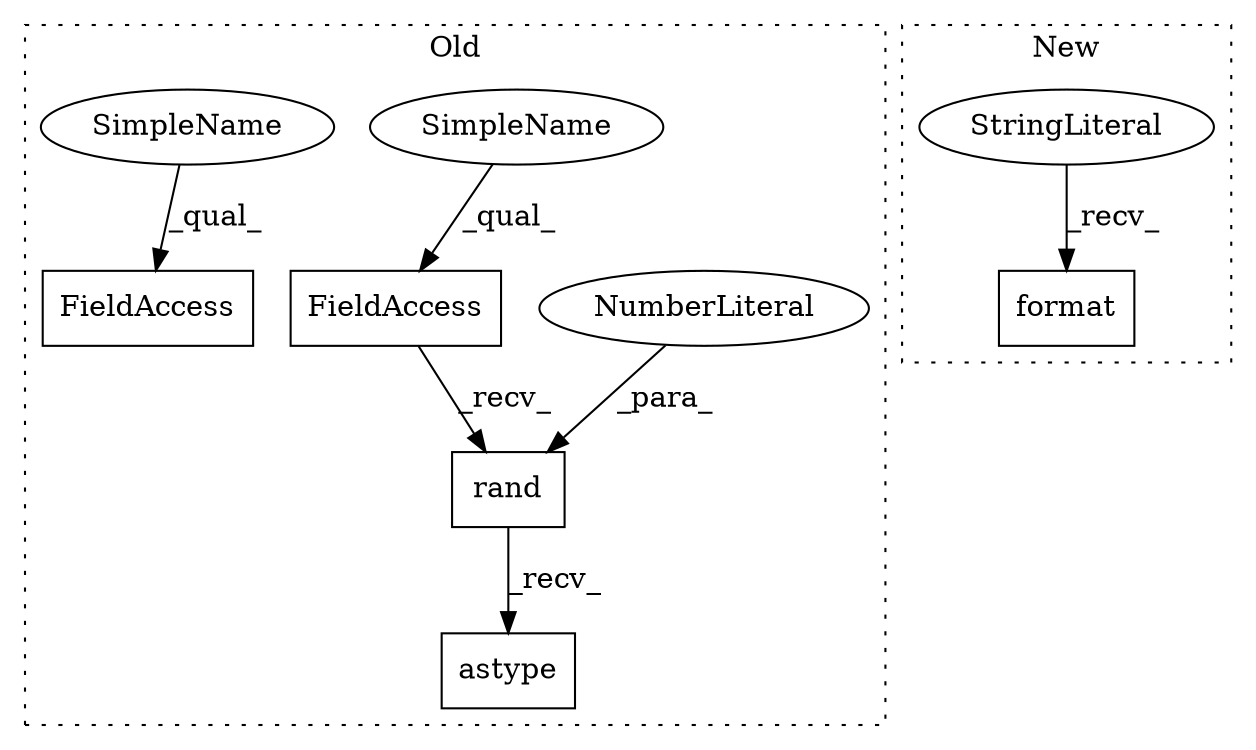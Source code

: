 digraph G {
subgraph cluster0 {
1 [label="rand" a="32" s="1960,1991" l="5,1" shape="box"];
3 [label="NumberLiteral" a="34" s="1990" l="1" shape="ellipse"];
5 [label="FieldAccess" a="22" s="1947" l="12" shape="box"];
6 [label="FieldAccess" a="22" s="2351" l="12" shape="box"];
7 [label="astype" a="32" s="1993,2009" l="7,1" shape="box"];
8 [label="SimpleName" a="42" s="1947" l="5" shape="ellipse"];
9 [label="SimpleName" a="42" s="2351" l="5" shape="ellipse"];
label = "Old";
style="dotted";
}
subgraph cluster1 {
2 [label="format" a="32" s="3511,3550" l="7,1" shape="box"];
4 [label="StringLiteral" a="45" s="3488" l="22" shape="ellipse"];
label = "New";
style="dotted";
}
1 -> 7 [label="_recv_"];
3 -> 1 [label="_para_"];
4 -> 2 [label="_recv_"];
5 -> 1 [label="_recv_"];
8 -> 5 [label="_qual_"];
9 -> 6 [label="_qual_"];
}